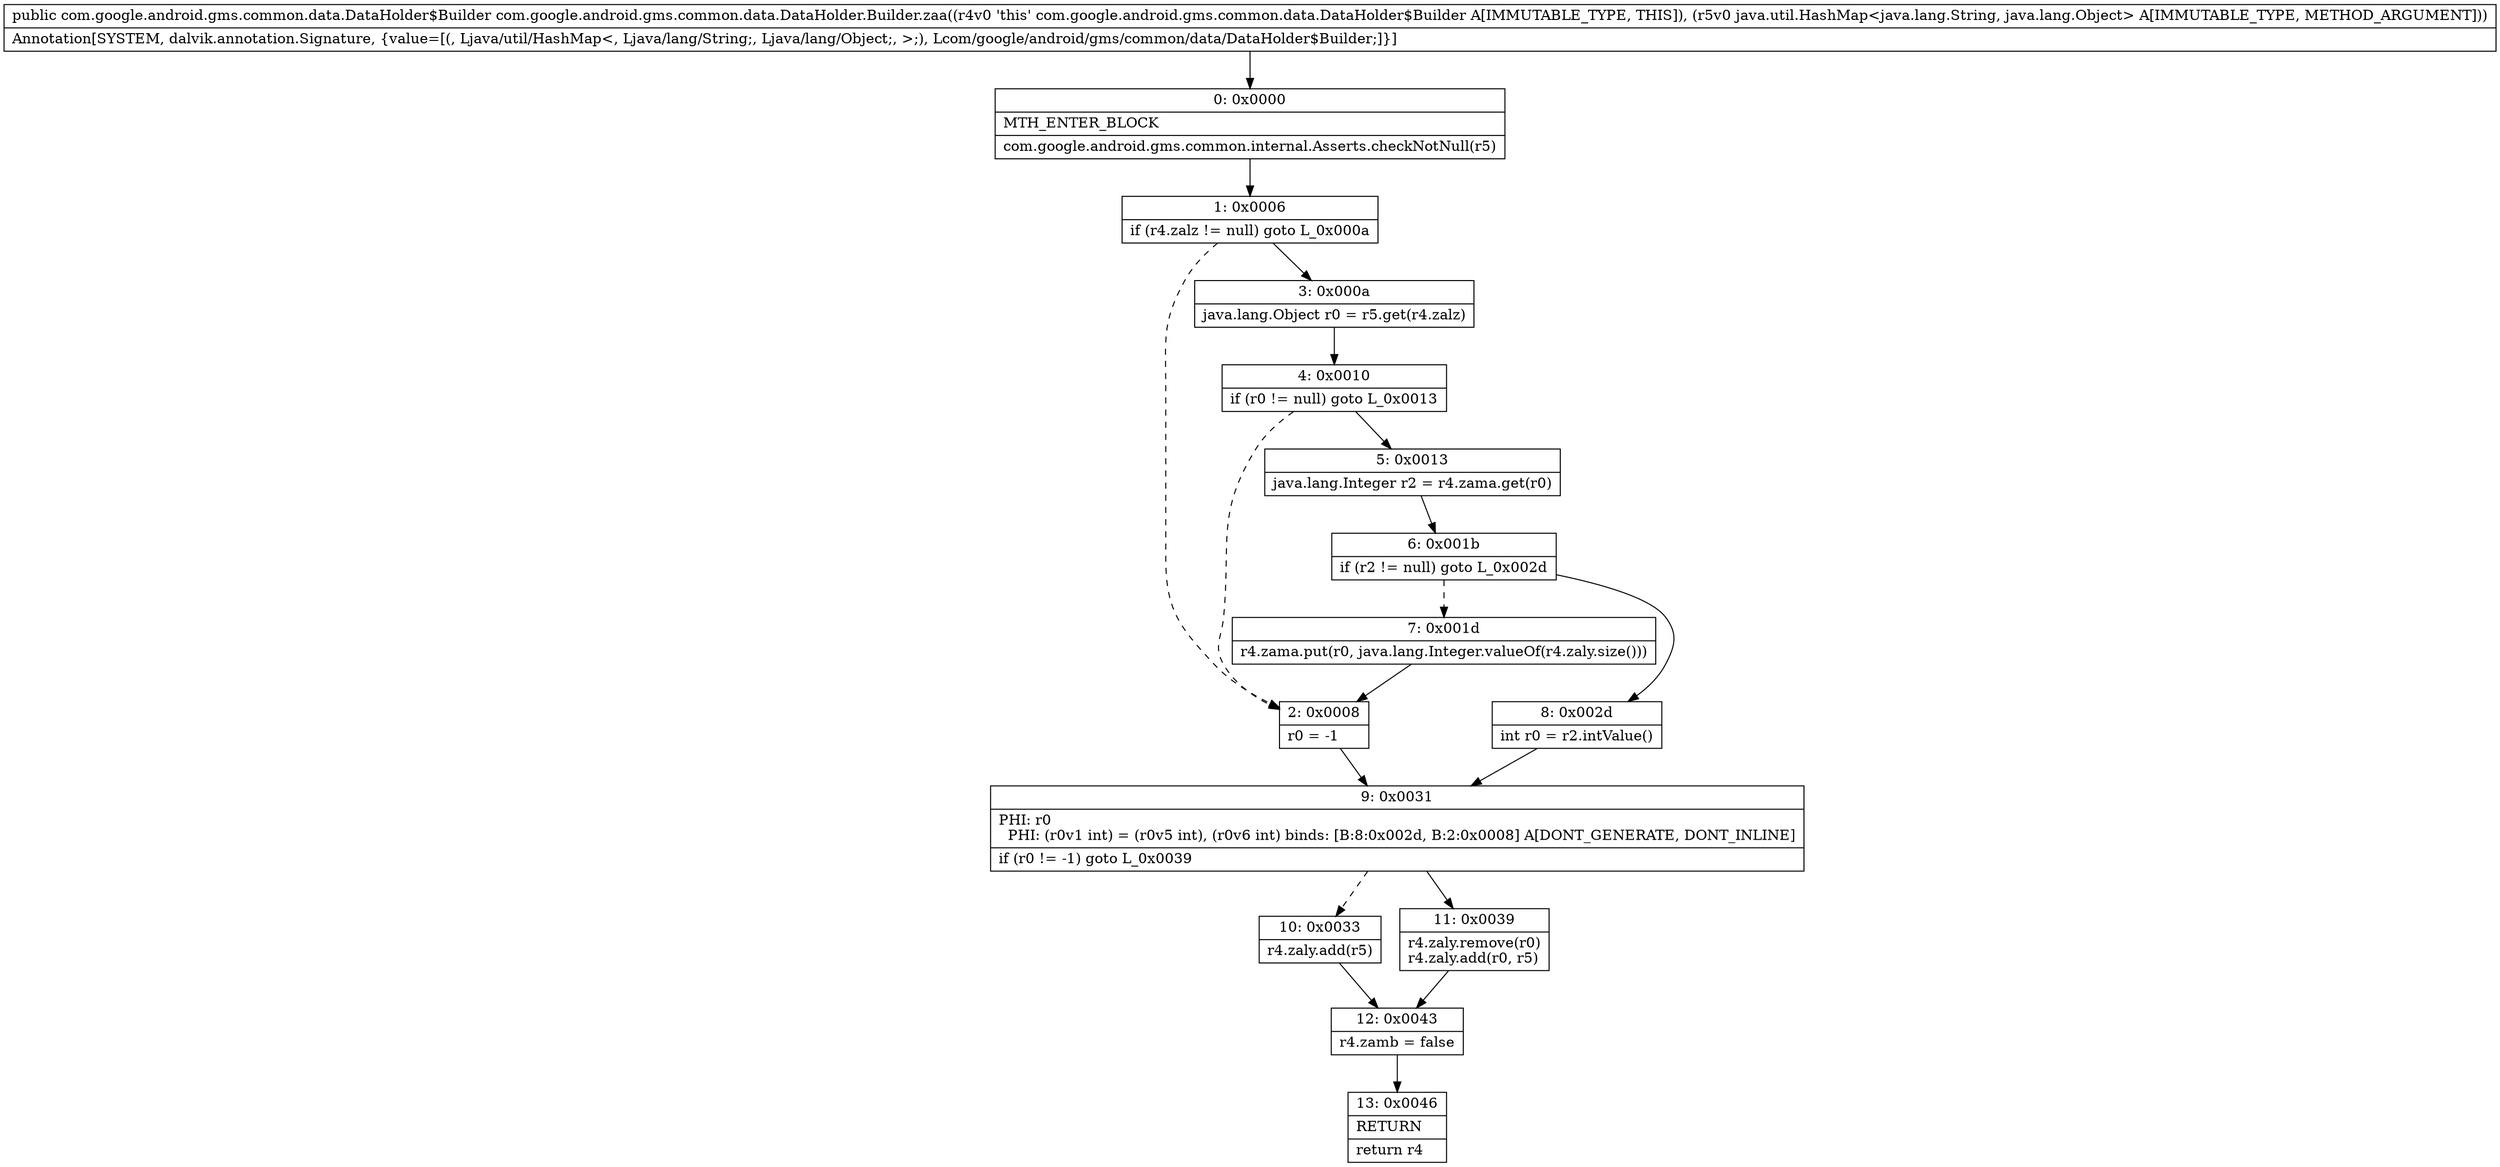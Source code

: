 digraph "CFG forcom.google.android.gms.common.data.DataHolder.Builder.zaa(Ljava\/util\/HashMap;)Lcom\/google\/android\/gms\/common\/data\/DataHolder$Builder;" {
Node_0 [shape=record,label="{0\:\ 0x0000|MTH_ENTER_BLOCK\l|com.google.android.gms.common.internal.Asserts.checkNotNull(r5)\l}"];
Node_1 [shape=record,label="{1\:\ 0x0006|if (r4.zalz != null) goto L_0x000a\l}"];
Node_2 [shape=record,label="{2\:\ 0x0008|r0 = \-1\l}"];
Node_3 [shape=record,label="{3\:\ 0x000a|java.lang.Object r0 = r5.get(r4.zalz)\l}"];
Node_4 [shape=record,label="{4\:\ 0x0010|if (r0 != null) goto L_0x0013\l}"];
Node_5 [shape=record,label="{5\:\ 0x0013|java.lang.Integer r2 = r4.zama.get(r0)\l}"];
Node_6 [shape=record,label="{6\:\ 0x001b|if (r2 != null) goto L_0x002d\l}"];
Node_7 [shape=record,label="{7\:\ 0x001d|r4.zama.put(r0, java.lang.Integer.valueOf(r4.zaly.size()))\l}"];
Node_8 [shape=record,label="{8\:\ 0x002d|int r0 = r2.intValue()\l}"];
Node_9 [shape=record,label="{9\:\ 0x0031|PHI: r0 \l  PHI: (r0v1 int) = (r0v5 int), (r0v6 int) binds: [B:8:0x002d, B:2:0x0008] A[DONT_GENERATE, DONT_INLINE]\l|if (r0 != \-1) goto L_0x0039\l}"];
Node_10 [shape=record,label="{10\:\ 0x0033|r4.zaly.add(r5)\l}"];
Node_11 [shape=record,label="{11\:\ 0x0039|r4.zaly.remove(r0)\lr4.zaly.add(r0, r5)\l}"];
Node_12 [shape=record,label="{12\:\ 0x0043|r4.zamb = false\l}"];
Node_13 [shape=record,label="{13\:\ 0x0046|RETURN\l|return r4\l}"];
MethodNode[shape=record,label="{public com.google.android.gms.common.data.DataHolder$Builder com.google.android.gms.common.data.DataHolder.Builder.zaa((r4v0 'this' com.google.android.gms.common.data.DataHolder$Builder A[IMMUTABLE_TYPE, THIS]), (r5v0 java.util.HashMap\<java.lang.String, java.lang.Object\> A[IMMUTABLE_TYPE, METHOD_ARGUMENT]))  | Annotation[SYSTEM, dalvik.annotation.Signature, \{value=[(, Ljava\/util\/HashMap\<, Ljava\/lang\/String;, Ljava\/lang\/Object;, \>;), Lcom\/google\/android\/gms\/common\/data\/DataHolder$Builder;]\}]\l}"];
MethodNode -> Node_0;
Node_0 -> Node_1;
Node_1 -> Node_2[style=dashed];
Node_1 -> Node_3;
Node_2 -> Node_9;
Node_3 -> Node_4;
Node_4 -> Node_5;
Node_4 -> Node_2[style=dashed];
Node_5 -> Node_6;
Node_6 -> Node_7[style=dashed];
Node_6 -> Node_8;
Node_7 -> Node_2;
Node_8 -> Node_9;
Node_9 -> Node_10[style=dashed];
Node_9 -> Node_11;
Node_10 -> Node_12;
Node_11 -> Node_12;
Node_12 -> Node_13;
}

